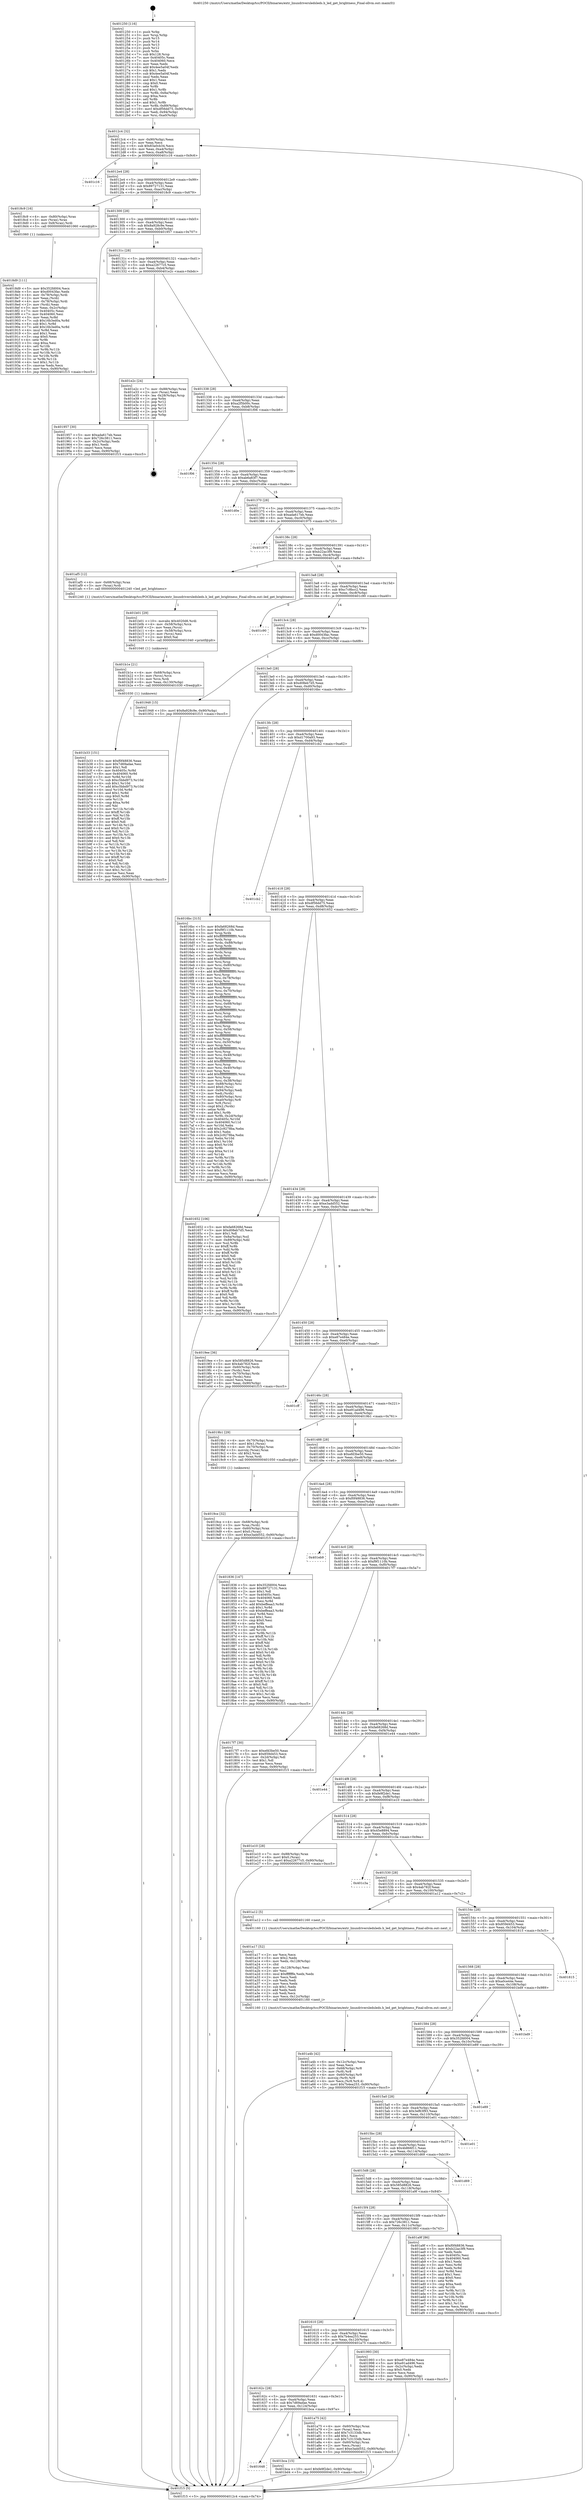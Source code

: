 digraph "0x401250" {
  label = "0x401250 (/mnt/c/Users/mathe/Desktop/tcc/POCII/binaries/extr_linuxdriversledsleds.h_led_get_brightness_Final-ollvm.out::main(0))"
  labelloc = "t"
  node[shape=record]

  Entry [label="",width=0.3,height=0.3,shape=circle,fillcolor=black,style=filled]
  "0x4012c4" [label="{
     0x4012c4 [32]\l
     | [instrs]\l
     &nbsp;&nbsp;0x4012c4 \<+6\>: mov -0x90(%rbp),%eax\l
     &nbsp;&nbsp;0x4012ca \<+2\>: mov %eax,%ecx\l
     &nbsp;&nbsp;0x4012cc \<+6\>: sub $0x83a0cb34,%ecx\l
     &nbsp;&nbsp;0x4012d2 \<+6\>: mov %eax,-0xa4(%rbp)\l
     &nbsp;&nbsp;0x4012d8 \<+6\>: mov %ecx,-0xa8(%rbp)\l
     &nbsp;&nbsp;0x4012de \<+6\>: je 0000000000401c16 \<main+0x9c6\>\l
  }"]
  "0x401c16" [label="{
     0x401c16\l
  }", style=dashed]
  "0x4012e4" [label="{
     0x4012e4 [28]\l
     | [instrs]\l
     &nbsp;&nbsp;0x4012e4 \<+5\>: jmp 00000000004012e9 \<main+0x99\>\l
     &nbsp;&nbsp;0x4012e9 \<+6\>: mov -0xa4(%rbp),%eax\l
     &nbsp;&nbsp;0x4012ef \<+5\>: sub $0x89727131,%eax\l
     &nbsp;&nbsp;0x4012f4 \<+6\>: mov %eax,-0xac(%rbp)\l
     &nbsp;&nbsp;0x4012fa \<+6\>: je 00000000004018c9 \<main+0x679\>\l
  }"]
  Exit [label="",width=0.3,height=0.3,shape=circle,fillcolor=black,style=filled,peripheries=2]
  "0x4018c9" [label="{
     0x4018c9 [16]\l
     | [instrs]\l
     &nbsp;&nbsp;0x4018c9 \<+4\>: mov -0x80(%rbp),%rax\l
     &nbsp;&nbsp;0x4018cd \<+3\>: mov (%rax),%rax\l
     &nbsp;&nbsp;0x4018d0 \<+4\>: mov 0x8(%rax),%rdi\l
     &nbsp;&nbsp;0x4018d4 \<+5\>: call 0000000000401060 \<atoi@plt\>\l
     | [calls]\l
     &nbsp;&nbsp;0x401060 \{1\} (unknown)\l
  }"]
  "0x401300" [label="{
     0x401300 [28]\l
     | [instrs]\l
     &nbsp;&nbsp;0x401300 \<+5\>: jmp 0000000000401305 \<main+0xb5\>\l
     &nbsp;&nbsp;0x401305 \<+6\>: mov -0xa4(%rbp),%eax\l
     &nbsp;&nbsp;0x40130b \<+5\>: sub $0x8a928c9e,%eax\l
     &nbsp;&nbsp;0x401310 \<+6\>: mov %eax,-0xb0(%rbp)\l
     &nbsp;&nbsp;0x401316 \<+6\>: je 0000000000401957 \<main+0x707\>\l
  }"]
  "0x401648" [label="{
     0x401648\l
  }", style=dashed]
  "0x401957" [label="{
     0x401957 [30]\l
     | [instrs]\l
     &nbsp;&nbsp;0x401957 \<+5\>: mov $0xada617eb,%eax\l
     &nbsp;&nbsp;0x40195c \<+5\>: mov $0x726c3811,%ecx\l
     &nbsp;&nbsp;0x401961 \<+3\>: mov -0x2c(%rbp),%edx\l
     &nbsp;&nbsp;0x401964 \<+3\>: cmp $0x1,%edx\l
     &nbsp;&nbsp;0x401967 \<+3\>: cmovl %ecx,%eax\l
     &nbsp;&nbsp;0x40196a \<+6\>: mov %eax,-0x90(%rbp)\l
     &nbsp;&nbsp;0x401970 \<+5\>: jmp 0000000000401f15 \<main+0xcc5\>\l
  }"]
  "0x40131c" [label="{
     0x40131c [28]\l
     | [instrs]\l
     &nbsp;&nbsp;0x40131c \<+5\>: jmp 0000000000401321 \<main+0xd1\>\l
     &nbsp;&nbsp;0x401321 \<+6\>: mov -0xa4(%rbp),%eax\l
     &nbsp;&nbsp;0x401327 \<+5\>: sub $0xa22677c5,%eax\l
     &nbsp;&nbsp;0x40132c \<+6\>: mov %eax,-0xb4(%rbp)\l
     &nbsp;&nbsp;0x401332 \<+6\>: je 0000000000401e2c \<main+0xbdc\>\l
  }"]
  "0x401bca" [label="{
     0x401bca [15]\l
     | [instrs]\l
     &nbsp;&nbsp;0x401bca \<+10\>: movl $0xfe9f2de1,-0x90(%rbp)\l
     &nbsp;&nbsp;0x401bd4 \<+5\>: jmp 0000000000401f15 \<main+0xcc5\>\l
  }"]
  "0x401e2c" [label="{
     0x401e2c [24]\l
     | [instrs]\l
     &nbsp;&nbsp;0x401e2c \<+7\>: mov -0x88(%rbp),%rax\l
     &nbsp;&nbsp;0x401e33 \<+2\>: mov (%rax),%eax\l
     &nbsp;&nbsp;0x401e35 \<+4\>: lea -0x28(%rbp),%rsp\l
     &nbsp;&nbsp;0x401e39 \<+1\>: pop %rbx\l
     &nbsp;&nbsp;0x401e3a \<+2\>: pop %r12\l
     &nbsp;&nbsp;0x401e3c \<+2\>: pop %r13\l
     &nbsp;&nbsp;0x401e3e \<+2\>: pop %r14\l
     &nbsp;&nbsp;0x401e40 \<+2\>: pop %r15\l
     &nbsp;&nbsp;0x401e42 \<+1\>: pop %rbp\l
     &nbsp;&nbsp;0x401e43 \<+1\>: ret\l
  }"]
  "0x401338" [label="{
     0x401338 [28]\l
     | [instrs]\l
     &nbsp;&nbsp;0x401338 \<+5\>: jmp 000000000040133d \<main+0xed\>\l
     &nbsp;&nbsp;0x40133d \<+6\>: mov -0xa4(%rbp),%eax\l
     &nbsp;&nbsp;0x401343 \<+5\>: sub $0xa2f5b00c,%eax\l
     &nbsp;&nbsp;0x401348 \<+6\>: mov %eax,-0xb8(%rbp)\l
     &nbsp;&nbsp;0x40134e \<+6\>: je 0000000000401f06 \<main+0xcb6\>\l
  }"]
  "0x401b33" [label="{
     0x401b33 [151]\l
     | [instrs]\l
     &nbsp;&nbsp;0x401b33 \<+5\>: mov $0xf0f48836,%eax\l
     &nbsp;&nbsp;0x401b38 \<+5\>: mov $0x7d69adae,%esi\l
     &nbsp;&nbsp;0x401b3d \<+2\>: mov $0x1,%dl\l
     &nbsp;&nbsp;0x401b3f \<+8\>: mov 0x40405c,%r8d\l
     &nbsp;&nbsp;0x401b47 \<+8\>: mov 0x404060,%r9d\l
     &nbsp;&nbsp;0x401b4f \<+3\>: mov %r8d,%r10d\l
     &nbsp;&nbsp;0x401b52 \<+7\>: sub $0xc5bbd973,%r10d\l
     &nbsp;&nbsp;0x401b59 \<+4\>: sub $0x1,%r10d\l
     &nbsp;&nbsp;0x401b5d \<+7\>: add $0xc5bbd973,%r10d\l
     &nbsp;&nbsp;0x401b64 \<+4\>: imul %r10d,%r8d\l
     &nbsp;&nbsp;0x401b68 \<+4\>: and $0x1,%r8d\l
     &nbsp;&nbsp;0x401b6c \<+4\>: cmp $0x0,%r8d\l
     &nbsp;&nbsp;0x401b70 \<+4\>: sete %r11b\l
     &nbsp;&nbsp;0x401b74 \<+4\>: cmp $0xa,%r9d\l
     &nbsp;&nbsp;0x401b78 \<+3\>: setl %bl\l
     &nbsp;&nbsp;0x401b7b \<+3\>: mov %r11b,%r14b\l
     &nbsp;&nbsp;0x401b7e \<+4\>: xor $0xff,%r14b\l
     &nbsp;&nbsp;0x401b82 \<+3\>: mov %bl,%r15b\l
     &nbsp;&nbsp;0x401b85 \<+4\>: xor $0xff,%r15b\l
     &nbsp;&nbsp;0x401b89 \<+3\>: xor $0x0,%dl\l
     &nbsp;&nbsp;0x401b8c \<+3\>: mov %r14b,%r12b\l
     &nbsp;&nbsp;0x401b8f \<+4\>: and $0x0,%r12b\l
     &nbsp;&nbsp;0x401b93 \<+3\>: and %dl,%r11b\l
     &nbsp;&nbsp;0x401b96 \<+3\>: mov %r15b,%r13b\l
     &nbsp;&nbsp;0x401b99 \<+4\>: and $0x0,%r13b\l
     &nbsp;&nbsp;0x401b9d \<+2\>: and %dl,%bl\l
     &nbsp;&nbsp;0x401b9f \<+3\>: or %r11b,%r12b\l
     &nbsp;&nbsp;0x401ba2 \<+3\>: or %bl,%r13b\l
     &nbsp;&nbsp;0x401ba5 \<+3\>: xor %r13b,%r12b\l
     &nbsp;&nbsp;0x401ba8 \<+3\>: or %r15b,%r14b\l
     &nbsp;&nbsp;0x401bab \<+4\>: xor $0xff,%r14b\l
     &nbsp;&nbsp;0x401baf \<+3\>: or $0x0,%dl\l
     &nbsp;&nbsp;0x401bb2 \<+3\>: and %dl,%r14b\l
     &nbsp;&nbsp;0x401bb5 \<+3\>: or %r14b,%r12b\l
     &nbsp;&nbsp;0x401bb8 \<+4\>: test $0x1,%r12b\l
     &nbsp;&nbsp;0x401bbc \<+3\>: cmovne %esi,%eax\l
     &nbsp;&nbsp;0x401bbf \<+6\>: mov %eax,-0x90(%rbp)\l
     &nbsp;&nbsp;0x401bc5 \<+5\>: jmp 0000000000401f15 \<main+0xcc5\>\l
  }"]
  "0x401f06" [label="{
     0x401f06\l
  }", style=dashed]
  "0x401354" [label="{
     0x401354 [28]\l
     | [instrs]\l
     &nbsp;&nbsp;0x401354 \<+5\>: jmp 0000000000401359 \<main+0x109\>\l
     &nbsp;&nbsp;0x401359 \<+6\>: mov -0xa4(%rbp),%eax\l
     &nbsp;&nbsp;0x40135f \<+5\>: sub $0xab6a83f7,%eax\l
     &nbsp;&nbsp;0x401364 \<+6\>: mov %eax,-0xbc(%rbp)\l
     &nbsp;&nbsp;0x40136a \<+6\>: je 0000000000401d0e \<main+0xabe\>\l
  }"]
  "0x401b1e" [label="{
     0x401b1e [21]\l
     | [instrs]\l
     &nbsp;&nbsp;0x401b1e \<+4\>: mov -0x68(%rbp),%rcx\l
     &nbsp;&nbsp;0x401b22 \<+3\>: mov (%rcx),%rcx\l
     &nbsp;&nbsp;0x401b25 \<+3\>: mov %rcx,%rdi\l
     &nbsp;&nbsp;0x401b28 \<+6\>: mov %eax,-0x130(%rbp)\l
     &nbsp;&nbsp;0x401b2e \<+5\>: call 0000000000401030 \<free@plt\>\l
     | [calls]\l
     &nbsp;&nbsp;0x401030 \{1\} (unknown)\l
  }"]
  "0x401d0e" [label="{
     0x401d0e\l
  }", style=dashed]
  "0x401370" [label="{
     0x401370 [28]\l
     | [instrs]\l
     &nbsp;&nbsp;0x401370 \<+5\>: jmp 0000000000401375 \<main+0x125\>\l
     &nbsp;&nbsp;0x401375 \<+6\>: mov -0xa4(%rbp),%eax\l
     &nbsp;&nbsp;0x40137b \<+5\>: sub $0xada617eb,%eax\l
     &nbsp;&nbsp;0x401380 \<+6\>: mov %eax,-0xc0(%rbp)\l
     &nbsp;&nbsp;0x401386 \<+6\>: je 0000000000401975 \<main+0x725\>\l
  }"]
  "0x401b01" [label="{
     0x401b01 [29]\l
     | [instrs]\l
     &nbsp;&nbsp;0x401b01 \<+10\>: movabs $0x4020d6,%rdi\l
     &nbsp;&nbsp;0x401b0b \<+4\>: mov -0x58(%rbp),%rcx\l
     &nbsp;&nbsp;0x401b0f \<+2\>: mov %eax,(%rcx)\l
     &nbsp;&nbsp;0x401b11 \<+4\>: mov -0x58(%rbp),%rcx\l
     &nbsp;&nbsp;0x401b15 \<+2\>: mov (%rcx),%esi\l
     &nbsp;&nbsp;0x401b17 \<+2\>: mov $0x0,%al\l
     &nbsp;&nbsp;0x401b19 \<+5\>: call 0000000000401040 \<printf@plt\>\l
     | [calls]\l
     &nbsp;&nbsp;0x401040 \{1\} (unknown)\l
  }"]
  "0x401975" [label="{
     0x401975\l
  }", style=dashed]
  "0x40138c" [label="{
     0x40138c [28]\l
     | [instrs]\l
     &nbsp;&nbsp;0x40138c \<+5\>: jmp 0000000000401391 \<main+0x141\>\l
     &nbsp;&nbsp;0x401391 \<+6\>: mov -0xa4(%rbp),%eax\l
     &nbsp;&nbsp;0x401397 \<+5\>: sub $0xb22ac3f9,%eax\l
     &nbsp;&nbsp;0x40139c \<+6\>: mov %eax,-0xc4(%rbp)\l
     &nbsp;&nbsp;0x4013a2 \<+6\>: je 0000000000401af5 \<main+0x8a5\>\l
  }"]
  "0x40162c" [label="{
     0x40162c [28]\l
     | [instrs]\l
     &nbsp;&nbsp;0x40162c \<+5\>: jmp 0000000000401631 \<main+0x3e1\>\l
     &nbsp;&nbsp;0x401631 \<+6\>: mov -0xa4(%rbp),%eax\l
     &nbsp;&nbsp;0x401637 \<+5\>: sub $0x7d69adae,%eax\l
     &nbsp;&nbsp;0x40163c \<+6\>: mov %eax,-0x124(%rbp)\l
     &nbsp;&nbsp;0x401642 \<+6\>: je 0000000000401bca \<main+0x97a\>\l
  }"]
  "0x401af5" [label="{
     0x401af5 [12]\l
     | [instrs]\l
     &nbsp;&nbsp;0x401af5 \<+4\>: mov -0x68(%rbp),%rax\l
     &nbsp;&nbsp;0x401af9 \<+3\>: mov (%rax),%rdi\l
     &nbsp;&nbsp;0x401afc \<+5\>: call 0000000000401240 \<led_get_brightness\>\l
     | [calls]\l
     &nbsp;&nbsp;0x401240 \{1\} (/mnt/c/Users/mathe/Desktop/tcc/POCII/binaries/extr_linuxdriversledsleds.h_led_get_brightness_Final-ollvm.out::led_get_brightness)\l
  }"]
  "0x4013a8" [label="{
     0x4013a8 [28]\l
     | [instrs]\l
     &nbsp;&nbsp;0x4013a8 \<+5\>: jmp 00000000004013ad \<main+0x15d\>\l
     &nbsp;&nbsp;0x4013ad \<+6\>: mov -0xa4(%rbp),%eax\l
     &nbsp;&nbsp;0x4013b3 \<+5\>: sub $0xc7c8bcc2,%eax\l
     &nbsp;&nbsp;0x4013b8 \<+6\>: mov %eax,-0xc8(%rbp)\l
     &nbsp;&nbsp;0x4013be \<+6\>: je 0000000000401c90 \<main+0xa40\>\l
  }"]
  "0x401a75" [label="{
     0x401a75 [42]\l
     | [instrs]\l
     &nbsp;&nbsp;0x401a75 \<+4\>: mov -0x60(%rbp),%rax\l
     &nbsp;&nbsp;0x401a79 \<+2\>: mov (%rax),%ecx\l
     &nbsp;&nbsp;0x401a7b \<+6\>: add $0x7c3133db,%ecx\l
     &nbsp;&nbsp;0x401a81 \<+3\>: add $0x1,%ecx\l
     &nbsp;&nbsp;0x401a84 \<+6\>: sub $0x7c3133db,%ecx\l
     &nbsp;&nbsp;0x401a8a \<+4\>: mov -0x60(%rbp),%rax\l
     &nbsp;&nbsp;0x401a8e \<+2\>: mov %ecx,(%rax)\l
     &nbsp;&nbsp;0x401a90 \<+10\>: movl $0xe3add552,-0x90(%rbp)\l
     &nbsp;&nbsp;0x401a9a \<+5\>: jmp 0000000000401f15 \<main+0xcc5\>\l
  }"]
  "0x401c90" [label="{
     0x401c90\l
  }", style=dashed]
  "0x4013c4" [label="{
     0x4013c4 [28]\l
     | [instrs]\l
     &nbsp;&nbsp;0x4013c4 \<+5\>: jmp 00000000004013c9 \<main+0x179\>\l
     &nbsp;&nbsp;0x4013c9 \<+6\>: mov -0xa4(%rbp),%eax\l
     &nbsp;&nbsp;0x4013cf \<+5\>: sub $0xd0043fac,%eax\l
     &nbsp;&nbsp;0x4013d4 \<+6\>: mov %eax,-0xcc(%rbp)\l
     &nbsp;&nbsp;0x4013da \<+6\>: je 0000000000401948 \<main+0x6f8\>\l
  }"]
  "0x401a4b" [label="{
     0x401a4b [42]\l
     | [instrs]\l
     &nbsp;&nbsp;0x401a4b \<+6\>: mov -0x12c(%rbp),%ecx\l
     &nbsp;&nbsp;0x401a51 \<+3\>: imul %eax,%ecx\l
     &nbsp;&nbsp;0x401a54 \<+4\>: mov -0x68(%rbp),%r8\l
     &nbsp;&nbsp;0x401a58 \<+3\>: mov (%r8),%r8\l
     &nbsp;&nbsp;0x401a5b \<+4\>: mov -0x60(%rbp),%r9\l
     &nbsp;&nbsp;0x401a5f \<+3\>: movslq (%r9),%r9\l
     &nbsp;&nbsp;0x401a62 \<+4\>: mov %ecx,(%r8,%r9,4)\l
     &nbsp;&nbsp;0x401a66 \<+10\>: movl $0x7b4ea253,-0x90(%rbp)\l
     &nbsp;&nbsp;0x401a70 \<+5\>: jmp 0000000000401f15 \<main+0xcc5\>\l
  }"]
  "0x401948" [label="{
     0x401948 [15]\l
     | [instrs]\l
     &nbsp;&nbsp;0x401948 \<+10\>: movl $0x8a928c9e,-0x90(%rbp)\l
     &nbsp;&nbsp;0x401952 \<+5\>: jmp 0000000000401f15 \<main+0xcc5\>\l
  }"]
  "0x4013e0" [label="{
     0x4013e0 [28]\l
     | [instrs]\l
     &nbsp;&nbsp;0x4013e0 \<+5\>: jmp 00000000004013e5 \<main+0x195\>\l
     &nbsp;&nbsp;0x4013e5 \<+6\>: mov -0xa4(%rbp),%eax\l
     &nbsp;&nbsp;0x4013eb \<+5\>: sub $0xd08eb7d5,%eax\l
     &nbsp;&nbsp;0x4013f0 \<+6\>: mov %eax,-0xd0(%rbp)\l
     &nbsp;&nbsp;0x4013f6 \<+6\>: je 00000000004016bc \<main+0x46c\>\l
  }"]
  "0x401a17" [label="{
     0x401a17 [52]\l
     | [instrs]\l
     &nbsp;&nbsp;0x401a17 \<+2\>: xor %ecx,%ecx\l
     &nbsp;&nbsp;0x401a19 \<+5\>: mov $0x2,%edx\l
     &nbsp;&nbsp;0x401a1e \<+6\>: mov %edx,-0x128(%rbp)\l
     &nbsp;&nbsp;0x401a24 \<+1\>: cltd\l
     &nbsp;&nbsp;0x401a25 \<+6\>: mov -0x128(%rbp),%esi\l
     &nbsp;&nbsp;0x401a2b \<+2\>: idiv %esi\l
     &nbsp;&nbsp;0x401a2d \<+6\>: imul $0xfffffffe,%edx,%edx\l
     &nbsp;&nbsp;0x401a33 \<+2\>: mov %ecx,%edi\l
     &nbsp;&nbsp;0x401a35 \<+2\>: sub %edx,%edi\l
     &nbsp;&nbsp;0x401a37 \<+2\>: mov %ecx,%edx\l
     &nbsp;&nbsp;0x401a39 \<+3\>: sub $0x1,%edx\l
     &nbsp;&nbsp;0x401a3c \<+2\>: add %edx,%edi\l
     &nbsp;&nbsp;0x401a3e \<+2\>: sub %edi,%ecx\l
     &nbsp;&nbsp;0x401a40 \<+6\>: mov %ecx,-0x12c(%rbp)\l
     &nbsp;&nbsp;0x401a46 \<+5\>: call 0000000000401160 \<next_i\>\l
     | [calls]\l
     &nbsp;&nbsp;0x401160 \{1\} (/mnt/c/Users/mathe/Desktop/tcc/POCII/binaries/extr_linuxdriversledsleds.h_led_get_brightness_Final-ollvm.out::next_i)\l
  }"]
  "0x4016bc" [label="{
     0x4016bc [315]\l
     | [instrs]\l
     &nbsp;&nbsp;0x4016bc \<+5\>: mov $0xfa68268d,%eax\l
     &nbsp;&nbsp;0x4016c1 \<+5\>: mov $0xf9f1110b,%ecx\l
     &nbsp;&nbsp;0x4016c6 \<+3\>: mov %rsp,%rdx\l
     &nbsp;&nbsp;0x4016c9 \<+4\>: add $0xfffffffffffffff0,%rdx\l
     &nbsp;&nbsp;0x4016cd \<+3\>: mov %rdx,%rsp\l
     &nbsp;&nbsp;0x4016d0 \<+7\>: mov %rdx,-0x88(%rbp)\l
     &nbsp;&nbsp;0x4016d7 \<+3\>: mov %rsp,%rdx\l
     &nbsp;&nbsp;0x4016da \<+4\>: add $0xfffffffffffffff0,%rdx\l
     &nbsp;&nbsp;0x4016de \<+3\>: mov %rdx,%rsp\l
     &nbsp;&nbsp;0x4016e1 \<+3\>: mov %rsp,%rsi\l
     &nbsp;&nbsp;0x4016e4 \<+4\>: add $0xfffffffffffffff0,%rsi\l
     &nbsp;&nbsp;0x4016e8 \<+3\>: mov %rsi,%rsp\l
     &nbsp;&nbsp;0x4016eb \<+4\>: mov %rsi,-0x80(%rbp)\l
     &nbsp;&nbsp;0x4016ef \<+3\>: mov %rsp,%rsi\l
     &nbsp;&nbsp;0x4016f2 \<+4\>: add $0xfffffffffffffff0,%rsi\l
     &nbsp;&nbsp;0x4016f6 \<+3\>: mov %rsi,%rsp\l
     &nbsp;&nbsp;0x4016f9 \<+4\>: mov %rsi,-0x78(%rbp)\l
     &nbsp;&nbsp;0x4016fd \<+3\>: mov %rsp,%rsi\l
     &nbsp;&nbsp;0x401700 \<+4\>: add $0xfffffffffffffff0,%rsi\l
     &nbsp;&nbsp;0x401704 \<+3\>: mov %rsi,%rsp\l
     &nbsp;&nbsp;0x401707 \<+4\>: mov %rsi,-0x70(%rbp)\l
     &nbsp;&nbsp;0x40170b \<+3\>: mov %rsp,%rsi\l
     &nbsp;&nbsp;0x40170e \<+4\>: add $0xfffffffffffffff0,%rsi\l
     &nbsp;&nbsp;0x401712 \<+3\>: mov %rsi,%rsp\l
     &nbsp;&nbsp;0x401715 \<+4\>: mov %rsi,-0x68(%rbp)\l
     &nbsp;&nbsp;0x401719 \<+3\>: mov %rsp,%rsi\l
     &nbsp;&nbsp;0x40171c \<+4\>: add $0xfffffffffffffff0,%rsi\l
     &nbsp;&nbsp;0x401720 \<+3\>: mov %rsi,%rsp\l
     &nbsp;&nbsp;0x401723 \<+4\>: mov %rsi,-0x60(%rbp)\l
     &nbsp;&nbsp;0x401727 \<+3\>: mov %rsp,%rsi\l
     &nbsp;&nbsp;0x40172a \<+4\>: add $0xfffffffffffffff0,%rsi\l
     &nbsp;&nbsp;0x40172e \<+3\>: mov %rsi,%rsp\l
     &nbsp;&nbsp;0x401731 \<+4\>: mov %rsi,-0x58(%rbp)\l
     &nbsp;&nbsp;0x401735 \<+3\>: mov %rsp,%rsi\l
     &nbsp;&nbsp;0x401738 \<+4\>: add $0xfffffffffffffff0,%rsi\l
     &nbsp;&nbsp;0x40173c \<+3\>: mov %rsi,%rsp\l
     &nbsp;&nbsp;0x40173f \<+4\>: mov %rsi,-0x50(%rbp)\l
     &nbsp;&nbsp;0x401743 \<+3\>: mov %rsp,%rsi\l
     &nbsp;&nbsp;0x401746 \<+4\>: add $0xfffffffffffffff0,%rsi\l
     &nbsp;&nbsp;0x40174a \<+3\>: mov %rsi,%rsp\l
     &nbsp;&nbsp;0x40174d \<+4\>: mov %rsi,-0x48(%rbp)\l
     &nbsp;&nbsp;0x401751 \<+3\>: mov %rsp,%rsi\l
     &nbsp;&nbsp;0x401754 \<+4\>: add $0xfffffffffffffff0,%rsi\l
     &nbsp;&nbsp;0x401758 \<+3\>: mov %rsi,%rsp\l
     &nbsp;&nbsp;0x40175b \<+4\>: mov %rsi,-0x40(%rbp)\l
     &nbsp;&nbsp;0x40175f \<+3\>: mov %rsp,%rsi\l
     &nbsp;&nbsp;0x401762 \<+4\>: add $0xfffffffffffffff0,%rsi\l
     &nbsp;&nbsp;0x401766 \<+3\>: mov %rsi,%rsp\l
     &nbsp;&nbsp;0x401769 \<+4\>: mov %rsi,-0x38(%rbp)\l
     &nbsp;&nbsp;0x40176d \<+7\>: mov -0x88(%rbp),%rsi\l
     &nbsp;&nbsp;0x401774 \<+6\>: movl $0x0,(%rsi)\l
     &nbsp;&nbsp;0x40177a \<+6\>: mov -0x94(%rbp),%edi\l
     &nbsp;&nbsp;0x401780 \<+2\>: mov %edi,(%rdx)\l
     &nbsp;&nbsp;0x401782 \<+4\>: mov -0x80(%rbp),%rsi\l
     &nbsp;&nbsp;0x401786 \<+7\>: mov -0xa0(%rbp),%r8\l
     &nbsp;&nbsp;0x40178d \<+3\>: mov %r8,(%rsi)\l
     &nbsp;&nbsp;0x401790 \<+3\>: cmpl $0x2,(%rdx)\l
     &nbsp;&nbsp;0x401793 \<+4\>: setne %r9b\l
     &nbsp;&nbsp;0x401797 \<+4\>: and $0x1,%r9b\l
     &nbsp;&nbsp;0x40179b \<+4\>: mov %r9b,-0x2d(%rbp)\l
     &nbsp;&nbsp;0x40179f \<+8\>: mov 0x40405c,%r10d\l
     &nbsp;&nbsp;0x4017a7 \<+8\>: mov 0x404060,%r11d\l
     &nbsp;&nbsp;0x4017af \<+3\>: mov %r10d,%ebx\l
     &nbsp;&nbsp;0x4017b2 \<+6\>: add $0x2c9278ba,%ebx\l
     &nbsp;&nbsp;0x4017b8 \<+3\>: sub $0x1,%ebx\l
     &nbsp;&nbsp;0x4017bb \<+6\>: sub $0x2c9278ba,%ebx\l
     &nbsp;&nbsp;0x4017c1 \<+4\>: imul %ebx,%r10d\l
     &nbsp;&nbsp;0x4017c5 \<+4\>: and $0x1,%r10d\l
     &nbsp;&nbsp;0x4017c9 \<+4\>: cmp $0x0,%r10d\l
     &nbsp;&nbsp;0x4017cd \<+4\>: sete %r9b\l
     &nbsp;&nbsp;0x4017d1 \<+4\>: cmp $0xa,%r11d\l
     &nbsp;&nbsp;0x4017d5 \<+4\>: setl %r14b\l
     &nbsp;&nbsp;0x4017d9 \<+3\>: mov %r9b,%r15b\l
     &nbsp;&nbsp;0x4017dc \<+3\>: and %r14b,%r15b\l
     &nbsp;&nbsp;0x4017df \<+3\>: xor %r14b,%r9b\l
     &nbsp;&nbsp;0x4017e2 \<+3\>: or %r9b,%r15b\l
     &nbsp;&nbsp;0x4017e5 \<+4\>: test $0x1,%r15b\l
     &nbsp;&nbsp;0x4017e9 \<+3\>: cmovne %ecx,%eax\l
     &nbsp;&nbsp;0x4017ec \<+6\>: mov %eax,-0x90(%rbp)\l
     &nbsp;&nbsp;0x4017f2 \<+5\>: jmp 0000000000401f15 \<main+0xcc5\>\l
  }"]
  "0x4013fc" [label="{
     0x4013fc [28]\l
     | [instrs]\l
     &nbsp;&nbsp;0x4013fc \<+5\>: jmp 0000000000401401 \<main+0x1b1\>\l
     &nbsp;&nbsp;0x401401 \<+6\>: mov -0xa4(%rbp),%eax\l
     &nbsp;&nbsp;0x401407 \<+5\>: sub $0xd1700a93,%eax\l
     &nbsp;&nbsp;0x40140c \<+6\>: mov %eax,-0xd4(%rbp)\l
     &nbsp;&nbsp;0x401412 \<+6\>: je 0000000000401cb2 \<main+0xa62\>\l
  }"]
  "0x4019ce" [label="{
     0x4019ce [32]\l
     | [instrs]\l
     &nbsp;&nbsp;0x4019ce \<+4\>: mov -0x68(%rbp),%rdi\l
     &nbsp;&nbsp;0x4019d2 \<+3\>: mov %rax,(%rdi)\l
     &nbsp;&nbsp;0x4019d5 \<+4\>: mov -0x60(%rbp),%rax\l
     &nbsp;&nbsp;0x4019d9 \<+6\>: movl $0x0,(%rax)\l
     &nbsp;&nbsp;0x4019df \<+10\>: movl $0xe3add552,-0x90(%rbp)\l
     &nbsp;&nbsp;0x4019e9 \<+5\>: jmp 0000000000401f15 \<main+0xcc5\>\l
  }"]
  "0x401cb2" [label="{
     0x401cb2\l
  }", style=dashed]
  "0x401418" [label="{
     0x401418 [28]\l
     | [instrs]\l
     &nbsp;&nbsp;0x401418 \<+5\>: jmp 000000000040141d \<main+0x1cd\>\l
     &nbsp;&nbsp;0x40141d \<+6\>: mov -0xa4(%rbp),%eax\l
     &nbsp;&nbsp;0x401423 \<+5\>: sub $0xdf56dd75,%eax\l
     &nbsp;&nbsp;0x401428 \<+6\>: mov %eax,-0xd8(%rbp)\l
     &nbsp;&nbsp;0x40142e \<+6\>: je 0000000000401652 \<main+0x402\>\l
  }"]
  "0x401610" [label="{
     0x401610 [28]\l
     | [instrs]\l
     &nbsp;&nbsp;0x401610 \<+5\>: jmp 0000000000401615 \<main+0x3c5\>\l
     &nbsp;&nbsp;0x401615 \<+6\>: mov -0xa4(%rbp),%eax\l
     &nbsp;&nbsp;0x40161b \<+5\>: sub $0x7b4ea253,%eax\l
     &nbsp;&nbsp;0x401620 \<+6\>: mov %eax,-0x120(%rbp)\l
     &nbsp;&nbsp;0x401626 \<+6\>: je 0000000000401a75 \<main+0x825\>\l
  }"]
  "0x401652" [label="{
     0x401652 [106]\l
     | [instrs]\l
     &nbsp;&nbsp;0x401652 \<+5\>: mov $0xfa68268d,%eax\l
     &nbsp;&nbsp;0x401657 \<+5\>: mov $0xd08eb7d5,%ecx\l
     &nbsp;&nbsp;0x40165c \<+2\>: mov $0x1,%dl\l
     &nbsp;&nbsp;0x40165e \<+7\>: mov -0x8a(%rbp),%sil\l
     &nbsp;&nbsp;0x401665 \<+7\>: mov -0x89(%rbp),%dil\l
     &nbsp;&nbsp;0x40166c \<+3\>: mov %sil,%r8b\l
     &nbsp;&nbsp;0x40166f \<+4\>: xor $0xff,%r8b\l
     &nbsp;&nbsp;0x401673 \<+3\>: mov %dil,%r9b\l
     &nbsp;&nbsp;0x401676 \<+4\>: xor $0xff,%r9b\l
     &nbsp;&nbsp;0x40167a \<+3\>: xor $0x0,%dl\l
     &nbsp;&nbsp;0x40167d \<+3\>: mov %r8b,%r10b\l
     &nbsp;&nbsp;0x401680 \<+4\>: and $0x0,%r10b\l
     &nbsp;&nbsp;0x401684 \<+3\>: and %dl,%sil\l
     &nbsp;&nbsp;0x401687 \<+3\>: mov %r9b,%r11b\l
     &nbsp;&nbsp;0x40168a \<+4\>: and $0x0,%r11b\l
     &nbsp;&nbsp;0x40168e \<+3\>: and %dl,%dil\l
     &nbsp;&nbsp;0x401691 \<+3\>: or %sil,%r10b\l
     &nbsp;&nbsp;0x401694 \<+3\>: or %dil,%r11b\l
     &nbsp;&nbsp;0x401697 \<+3\>: xor %r11b,%r10b\l
     &nbsp;&nbsp;0x40169a \<+3\>: or %r9b,%r8b\l
     &nbsp;&nbsp;0x40169d \<+4\>: xor $0xff,%r8b\l
     &nbsp;&nbsp;0x4016a1 \<+3\>: or $0x0,%dl\l
     &nbsp;&nbsp;0x4016a4 \<+3\>: and %dl,%r8b\l
     &nbsp;&nbsp;0x4016a7 \<+3\>: or %r8b,%r10b\l
     &nbsp;&nbsp;0x4016aa \<+4\>: test $0x1,%r10b\l
     &nbsp;&nbsp;0x4016ae \<+3\>: cmovne %ecx,%eax\l
     &nbsp;&nbsp;0x4016b1 \<+6\>: mov %eax,-0x90(%rbp)\l
     &nbsp;&nbsp;0x4016b7 \<+5\>: jmp 0000000000401f15 \<main+0xcc5\>\l
  }"]
  "0x401434" [label="{
     0x401434 [28]\l
     | [instrs]\l
     &nbsp;&nbsp;0x401434 \<+5\>: jmp 0000000000401439 \<main+0x1e9\>\l
     &nbsp;&nbsp;0x401439 \<+6\>: mov -0xa4(%rbp),%eax\l
     &nbsp;&nbsp;0x40143f \<+5\>: sub $0xe3add552,%eax\l
     &nbsp;&nbsp;0x401444 \<+6\>: mov %eax,-0xdc(%rbp)\l
     &nbsp;&nbsp;0x40144a \<+6\>: je 00000000004019ee \<main+0x79e\>\l
  }"]
  "0x401f15" [label="{
     0x401f15 [5]\l
     | [instrs]\l
     &nbsp;&nbsp;0x401f15 \<+5\>: jmp 00000000004012c4 \<main+0x74\>\l
  }"]
  "0x401250" [label="{
     0x401250 [116]\l
     | [instrs]\l
     &nbsp;&nbsp;0x401250 \<+1\>: push %rbp\l
     &nbsp;&nbsp;0x401251 \<+3\>: mov %rsp,%rbp\l
     &nbsp;&nbsp;0x401254 \<+2\>: push %r15\l
     &nbsp;&nbsp;0x401256 \<+2\>: push %r14\l
     &nbsp;&nbsp;0x401258 \<+2\>: push %r13\l
     &nbsp;&nbsp;0x40125a \<+2\>: push %r12\l
     &nbsp;&nbsp;0x40125c \<+1\>: push %rbx\l
     &nbsp;&nbsp;0x40125d \<+7\>: sub $0x128,%rsp\l
     &nbsp;&nbsp;0x401264 \<+7\>: mov 0x40405c,%eax\l
     &nbsp;&nbsp;0x40126b \<+7\>: mov 0x404060,%ecx\l
     &nbsp;&nbsp;0x401272 \<+2\>: mov %eax,%edx\l
     &nbsp;&nbsp;0x401274 \<+6\>: add $0x4ee5a04f,%edx\l
     &nbsp;&nbsp;0x40127a \<+3\>: sub $0x1,%edx\l
     &nbsp;&nbsp;0x40127d \<+6\>: sub $0x4ee5a04f,%edx\l
     &nbsp;&nbsp;0x401283 \<+3\>: imul %edx,%eax\l
     &nbsp;&nbsp;0x401286 \<+3\>: and $0x1,%eax\l
     &nbsp;&nbsp;0x401289 \<+3\>: cmp $0x0,%eax\l
     &nbsp;&nbsp;0x40128c \<+4\>: sete %r8b\l
     &nbsp;&nbsp;0x401290 \<+4\>: and $0x1,%r8b\l
     &nbsp;&nbsp;0x401294 \<+7\>: mov %r8b,-0x8a(%rbp)\l
     &nbsp;&nbsp;0x40129b \<+3\>: cmp $0xa,%ecx\l
     &nbsp;&nbsp;0x40129e \<+4\>: setl %r8b\l
     &nbsp;&nbsp;0x4012a2 \<+4\>: and $0x1,%r8b\l
     &nbsp;&nbsp;0x4012a6 \<+7\>: mov %r8b,-0x89(%rbp)\l
     &nbsp;&nbsp;0x4012ad \<+10\>: movl $0xdf56dd75,-0x90(%rbp)\l
     &nbsp;&nbsp;0x4012b7 \<+6\>: mov %edi,-0x94(%rbp)\l
     &nbsp;&nbsp;0x4012bd \<+7\>: mov %rsi,-0xa0(%rbp)\l
  }"]
  "0x401993" [label="{
     0x401993 [30]\l
     | [instrs]\l
     &nbsp;&nbsp;0x401993 \<+5\>: mov $0xe87e484e,%eax\l
     &nbsp;&nbsp;0x401998 \<+5\>: mov $0xe91ad496,%ecx\l
     &nbsp;&nbsp;0x40199d \<+3\>: mov -0x2c(%rbp),%edx\l
     &nbsp;&nbsp;0x4019a0 \<+3\>: cmp $0x0,%edx\l
     &nbsp;&nbsp;0x4019a3 \<+3\>: cmove %ecx,%eax\l
     &nbsp;&nbsp;0x4019a6 \<+6\>: mov %eax,-0x90(%rbp)\l
     &nbsp;&nbsp;0x4019ac \<+5\>: jmp 0000000000401f15 \<main+0xcc5\>\l
  }"]
  "0x4015f4" [label="{
     0x4015f4 [28]\l
     | [instrs]\l
     &nbsp;&nbsp;0x4015f4 \<+5\>: jmp 00000000004015f9 \<main+0x3a9\>\l
     &nbsp;&nbsp;0x4015f9 \<+6\>: mov -0xa4(%rbp),%eax\l
     &nbsp;&nbsp;0x4015ff \<+5\>: sub $0x726c3811,%eax\l
     &nbsp;&nbsp;0x401604 \<+6\>: mov %eax,-0x11c(%rbp)\l
     &nbsp;&nbsp;0x40160a \<+6\>: je 0000000000401993 \<main+0x743\>\l
  }"]
  "0x4019ee" [label="{
     0x4019ee [36]\l
     | [instrs]\l
     &nbsp;&nbsp;0x4019ee \<+5\>: mov $0x585d8826,%eax\l
     &nbsp;&nbsp;0x4019f3 \<+5\>: mov $0x4ab782f,%ecx\l
     &nbsp;&nbsp;0x4019f8 \<+4\>: mov -0x60(%rbp),%rdx\l
     &nbsp;&nbsp;0x4019fc \<+2\>: mov (%rdx),%esi\l
     &nbsp;&nbsp;0x4019fe \<+4\>: mov -0x70(%rbp),%rdx\l
     &nbsp;&nbsp;0x401a02 \<+2\>: cmp (%rdx),%esi\l
     &nbsp;&nbsp;0x401a04 \<+3\>: cmovl %ecx,%eax\l
     &nbsp;&nbsp;0x401a07 \<+6\>: mov %eax,-0x90(%rbp)\l
     &nbsp;&nbsp;0x401a0d \<+5\>: jmp 0000000000401f15 \<main+0xcc5\>\l
  }"]
  "0x401450" [label="{
     0x401450 [28]\l
     | [instrs]\l
     &nbsp;&nbsp;0x401450 \<+5\>: jmp 0000000000401455 \<main+0x205\>\l
     &nbsp;&nbsp;0x401455 \<+6\>: mov -0xa4(%rbp),%eax\l
     &nbsp;&nbsp;0x40145b \<+5\>: sub $0xe87e484e,%eax\l
     &nbsp;&nbsp;0x401460 \<+6\>: mov %eax,-0xe0(%rbp)\l
     &nbsp;&nbsp;0x401466 \<+6\>: je 0000000000401cff \<main+0xaaf\>\l
  }"]
  "0x401a9f" [label="{
     0x401a9f [86]\l
     | [instrs]\l
     &nbsp;&nbsp;0x401a9f \<+5\>: mov $0xf0f48836,%eax\l
     &nbsp;&nbsp;0x401aa4 \<+5\>: mov $0xb22ac3f9,%ecx\l
     &nbsp;&nbsp;0x401aa9 \<+2\>: xor %edx,%edx\l
     &nbsp;&nbsp;0x401aab \<+7\>: mov 0x40405c,%esi\l
     &nbsp;&nbsp;0x401ab2 \<+7\>: mov 0x404060,%edi\l
     &nbsp;&nbsp;0x401ab9 \<+3\>: sub $0x1,%edx\l
     &nbsp;&nbsp;0x401abc \<+3\>: mov %esi,%r8d\l
     &nbsp;&nbsp;0x401abf \<+3\>: add %edx,%r8d\l
     &nbsp;&nbsp;0x401ac2 \<+4\>: imul %r8d,%esi\l
     &nbsp;&nbsp;0x401ac6 \<+3\>: and $0x1,%esi\l
     &nbsp;&nbsp;0x401ac9 \<+3\>: cmp $0x0,%esi\l
     &nbsp;&nbsp;0x401acc \<+4\>: sete %r9b\l
     &nbsp;&nbsp;0x401ad0 \<+3\>: cmp $0xa,%edi\l
     &nbsp;&nbsp;0x401ad3 \<+4\>: setl %r10b\l
     &nbsp;&nbsp;0x401ad7 \<+3\>: mov %r9b,%r11b\l
     &nbsp;&nbsp;0x401ada \<+3\>: and %r10b,%r11b\l
     &nbsp;&nbsp;0x401add \<+3\>: xor %r10b,%r9b\l
     &nbsp;&nbsp;0x401ae0 \<+3\>: or %r9b,%r11b\l
     &nbsp;&nbsp;0x401ae3 \<+4\>: test $0x1,%r11b\l
     &nbsp;&nbsp;0x401ae7 \<+3\>: cmovne %ecx,%eax\l
     &nbsp;&nbsp;0x401aea \<+6\>: mov %eax,-0x90(%rbp)\l
     &nbsp;&nbsp;0x401af0 \<+5\>: jmp 0000000000401f15 \<main+0xcc5\>\l
  }"]
  "0x401cff" [label="{
     0x401cff\l
  }", style=dashed]
  "0x40146c" [label="{
     0x40146c [28]\l
     | [instrs]\l
     &nbsp;&nbsp;0x40146c \<+5\>: jmp 0000000000401471 \<main+0x221\>\l
     &nbsp;&nbsp;0x401471 \<+6\>: mov -0xa4(%rbp),%eax\l
     &nbsp;&nbsp;0x401477 \<+5\>: sub $0xe91ad496,%eax\l
     &nbsp;&nbsp;0x40147c \<+6\>: mov %eax,-0xe4(%rbp)\l
     &nbsp;&nbsp;0x401482 \<+6\>: je 00000000004019b1 \<main+0x761\>\l
  }"]
  "0x4015d8" [label="{
     0x4015d8 [28]\l
     | [instrs]\l
     &nbsp;&nbsp;0x4015d8 \<+5\>: jmp 00000000004015dd \<main+0x38d\>\l
     &nbsp;&nbsp;0x4015dd \<+6\>: mov -0xa4(%rbp),%eax\l
     &nbsp;&nbsp;0x4015e3 \<+5\>: sub $0x585d8826,%eax\l
     &nbsp;&nbsp;0x4015e8 \<+6\>: mov %eax,-0x118(%rbp)\l
     &nbsp;&nbsp;0x4015ee \<+6\>: je 0000000000401a9f \<main+0x84f\>\l
  }"]
  "0x4019b1" [label="{
     0x4019b1 [29]\l
     | [instrs]\l
     &nbsp;&nbsp;0x4019b1 \<+4\>: mov -0x70(%rbp),%rax\l
     &nbsp;&nbsp;0x4019b5 \<+6\>: movl $0x1,(%rax)\l
     &nbsp;&nbsp;0x4019bb \<+4\>: mov -0x70(%rbp),%rax\l
     &nbsp;&nbsp;0x4019bf \<+3\>: movslq (%rax),%rax\l
     &nbsp;&nbsp;0x4019c2 \<+4\>: shl $0x2,%rax\l
     &nbsp;&nbsp;0x4019c6 \<+3\>: mov %rax,%rdi\l
     &nbsp;&nbsp;0x4019c9 \<+5\>: call 0000000000401050 \<malloc@plt\>\l
     | [calls]\l
     &nbsp;&nbsp;0x401050 \{1\} (unknown)\l
  }"]
  "0x401488" [label="{
     0x401488 [28]\l
     | [instrs]\l
     &nbsp;&nbsp;0x401488 \<+5\>: jmp 000000000040148d \<main+0x23d\>\l
     &nbsp;&nbsp;0x40148d \<+6\>: mov -0xa4(%rbp),%eax\l
     &nbsp;&nbsp;0x401493 \<+5\>: sub $0xefd3be50,%eax\l
     &nbsp;&nbsp;0x401498 \<+6\>: mov %eax,-0xe8(%rbp)\l
     &nbsp;&nbsp;0x40149e \<+6\>: je 0000000000401836 \<main+0x5e6\>\l
  }"]
  "0x401d69" [label="{
     0x401d69\l
  }", style=dashed]
  "0x401836" [label="{
     0x401836 [147]\l
     | [instrs]\l
     &nbsp;&nbsp;0x401836 \<+5\>: mov $0x352fd004,%eax\l
     &nbsp;&nbsp;0x40183b \<+5\>: mov $0x89727131,%ecx\l
     &nbsp;&nbsp;0x401840 \<+2\>: mov $0x1,%dl\l
     &nbsp;&nbsp;0x401842 \<+7\>: mov 0x40405c,%esi\l
     &nbsp;&nbsp;0x401849 \<+7\>: mov 0x404060,%edi\l
     &nbsp;&nbsp;0x401850 \<+3\>: mov %esi,%r8d\l
     &nbsp;&nbsp;0x401853 \<+7\>: add $0xbeffeaa3,%r8d\l
     &nbsp;&nbsp;0x40185a \<+4\>: sub $0x1,%r8d\l
     &nbsp;&nbsp;0x40185e \<+7\>: sub $0xbeffeaa3,%r8d\l
     &nbsp;&nbsp;0x401865 \<+4\>: imul %r8d,%esi\l
     &nbsp;&nbsp;0x401869 \<+3\>: and $0x1,%esi\l
     &nbsp;&nbsp;0x40186c \<+3\>: cmp $0x0,%esi\l
     &nbsp;&nbsp;0x40186f \<+4\>: sete %r9b\l
     &nbsp;&nbsp;0x401873 \<+3\>: cmp $0xa,%edi\l
     &nbsp;&nbsp;0x401876 \<+4\>: setl %r10b\l
     &nbsp;&nbsp;0x40187a \<+3\>: mov %r9b,%r11b\l
     &nbsp;&nbsp;0x40187d \<+4\>: xor $0xff,%r11b\l
     &nbsp;&nbsp;0x401881 \<+3\>: mov %r10b,%bl\l
     &nbsp;&nbsp;0x401884 \<+3\>: xor $0xff,%bl\l
     &nbsp;&nbsp;0x401887 \<+3\>: xor $0x0,%dl\l
     &nbsp;&nbsp;0x40188a \<+3\>: mov %r11b,%r14b\l
     &nbsp;&nbsp;0x40188d \<+4\>: and $0x0,%r14b\l
     &nbsp;&nbsp;0x401891 \<+3\>: and %dl,%r9b\l
     &nbsp;&nbsp;0x401894 \<+3\>: mov %bl,%r15b\l
     &nbsp;&nbsp;0x401897 \<+4\>: and $0x0,%r15b\l
     &nbsp;&nbsp;0x40189b \<+3\>: and %dl,%r10b\l
     &nbsp;&nbsp;0x40189e \<+3\>: or %r9b,%r14b\l
     &nbsp;&nbsp;0x4018a1 \<+3\>: or %r10b,%r15b\l
     &nbsp;&nbsp;0x4018a4 \<+3\>: xor %r15b,%r14b\l
     &nbsp;&nbsp;0x4018a7 \<+3\>: or %bl,%r11b\l
     &nbsp;&nbsp;0x4018aa \<+4\>: xor $0xff,%r11b\l
     &nbsp;&nbsp;0x4018ae \<+3\>: or $0x0,%dl\l
     &nbsp;&nbsp;0x4018b1 \<+3\>: and %dl,%r11b\l
     &nbsp;&nbsp;0x4018b4 \<+3\>: or %r11b,%r14b\l
     &nbsp;&nbsp;0x4018b7 \<+4\>: test $0x1,%r14b\l
     &nbsp;&nbsp;0x4018bb \<+3\>: cmovne %ecx,%eax\l
     &nbsp;&nbsp;0x4018be \<+6\>: mov %eax,-0x90(%rbp)\l
     &nbsp;&nbsp;0x4018c4 \<+5\>: jmp 0000000000401f15 \<main+0xcc5\>\l
  }"]
  "0x4014a4" [label="{
     0x4014a4 [28]\l
     | [instrs]\l
     &nbsp;&nbsp;0x4014a4 \<+5\>: jmp 00000000004014a9 \<main+0x259\>\l
     &nbsp;&nbsp;0x4014a9 \<+6\>: mov -0xa4(%rbp),%eax\l
     &nbsp;&nbsp;0x4014af \<+5\>: sub $0xf0f48836,%eax\l
     &nbsp;&nbsp;0x4014b4 \<+6\>: mov %eax,-0xec(%rbp)\l
     &nbsp;&nbsp;0x4014ba \<+6\>: je 0000000000401eb9 \<main+0xc69\>\l
  }"]
  "0x4015bc" [label="{
     0x4015bc [28]\l
     | [instrs]\l
     &nbsp;&nbsp;0x4015bc \<+5\>: jmp 00000000004015c1 \<main+0x371\>\l
     &nbsp;&nbsp;0x4015c1 \<+6\>: mov -0xa4(%rbp),%eax\l
     &nbsp;&nbsp;0x4015c7 \<+5\>: sub $0x4b866f11,%eax\l
     &nbsp;&nbsp;0x4015cc \<+6\>: mov %eax,-0x114(%rbp)\l
     &nbsp;&nbsp;0x4015d2 \<+6\>: je 0000000000401d69 \<main+0xb19\>\l
  }"]
  "0x401eb9" [label="{
     0x401eb9\l
  }", style=dashed]
  "0x4014c0" [label="{
     0x4014c0 [28]\l
     | [instrs]\l
     &nbsp;&nbsp;0x4014c0 \<+5\>: jmp 00000000004014c5 \<main+0x275\>\l
     &nbsp;&nbsp;0x4014c5 \<+6\>: mov -0xa4(%rbp),%eax\l
     &nbsp;&nbsp;0x4014cb \<+5\>: sub $0xf9f1110b,%eax\l
     &nbsp;&nbsp;0x4014d0 \<+6\>: mov %eax,-0xf0(%rbp)\l
     &nbsp;&nbsp;0x4014d6 \<+6\>: je 00000000004017f7 \<main+0x5a7\>\l
  }"]
  "0x401e01" [label="{
     0x401e01\l
  }", style=dashed]
  "0x4017f7" [label="{
     0x4017f7 [30]\l
     | [instrs]\l
     &nbsp;&nbsp;0x4017f7 \<+5\>: mov $0xefd3be50,%eax\l
     &nbsp;&nbsp;0x4017fc \<+5\>: mov $0x859d453,%ecx\l
     &nbsp;&nbsp;0x401801 \<+3\>: mov -0x2d(%rbp),%dl\l
     &nbsp;&nbsp;0x401804 \<+3\>: test $0x1,%dl\l
     &nbsp;&nbsp;0x401807 \<+3\>: cmovne %ecx,%eax\l
     &nbsp;&nbsp;0x40180a \<+6\>: mov %eax,-0x90(%rbp)\l
     &nbsp;&nbsp;0x401810 \<+5\>: jmp 0000000000401f15 \<main+0xcc5\>\l
  }"]
  "0x4014dc" [label="{
     0x4014dc [28]\l
     | [instrs]\l
     &nbsp;&nbsp;0x4014dc \<+5\>: jmp 00000000004014e1 \<main+0x291\>\l
     &nbsp;&nbsp;0x4014e1 \<+6\>: mov -0xa4(%rbp),%eax\l
     &nbsp;&nbsp;0x4014e7 \<+5\>: sub $0xfa68268d,%eax\l
     &nbsp;&nbsp;0x4014ec \<+6\>: mov %eax,-0xf4(%rbp)\l
     &nbsp;&nbsp;0x4014f2 \<+6\>: je 0000000000401e44 \<main+0xbf4\>\l
  }"]
  "0x4018d9" [label="{
     0x4018d9 [111]\l
     | [instrs]\l
     &nbsp;&nbsp;0x4018d9 \<+5\>: mov $0x352fd004,%ecx\l
     &nbsp;&nbsp;0x4018de \<+5\>: mov $0xd0043fac,%edx\l
     &nbsp;&nbsp;0x4018e3 \<+4\>: mov -0x78(%rbp),%rdi\l
     &nbsp;&nbsp;0x4018e7 \<+2\>: mov %eax,(%rdi)\l
     &nbsp;&nbsp;0x4018e9 \<+4\>: mov -0x78(%rbp),%rdi\l
     &nbsp;&nbsp;0x4018ed \<+2\>: mov (%rdi),%eax\l
     &nbsp;&nbsp;0x4018ef \<+3\>: mov %eax,-0x2c(%rbp)\l
     &nbsp;&nbsp;0x4018f2 \<+7\>: mov 0x40405c,%eax\l
     &nbsp;&nbsp;0x4018f9 \<+7\>: mov 0x404060,%esi\l
     &nbsp;&nbsp;0x401900 \<+3\>: mov %eax,%r8d\l
     &nbsp;&nbsp;0x401903 \<+7\>: sub $0x16b3ed0a,%r8d\l
     &nbsp;&nbsp;0x40190a \<+4\>: sub $0x1,%r8d\l
     &nbsp;&nbsp;0x40190e \<+7\>: add $0x16b3ed0a,%r8d\l
     &nbsp;&nbsp;0x401915 \<+4\>: imul %r8d,%eax\l
     &nbsp;&nbsp;0x401919 \<+3\>: and $0x1,%eax\l
     &nbsp;&nbsp;0x40191c \<+3\>: cmp $0x0,%eax\l
     &nbsp;&nbsp;0x40191f \<+4\>: sete %r9b\l
     &nbsp;&nbsp;0x401923 \<+3\>: cmp $0xa,%esi\l
     &nbsp;&nbsp;0x401926 \<+4\>: setl %r10b\l
     &nbsp;&nbsp;0x40192a \<+3\>: mov %r9b,%r11b\l
     &nbsp;&nbsp;0x40192d \<+3\>: and %r10b,%r11b\l
     &nbsp;&nbsp;0x401930 \<+3\>: xor %r10b,%r9b\l
     &nbsp;&nbsp;0x401933 \<+3\>: or %r9b,%r11b\l
     &nbsp;&nbsp;0x401936 \<+4\>: test $0x1,%r11b\l
     &nbsp;&nbsp;0x40193a \<+3\>: cmovne %edx,%ecx\l
     &nbsp;&nbsp;0x40193d \<+6\>: mov %ecx,-0x90(%rbp)\l
     &nbsp;&nbsp;0x401943 \<+5\>: jmp 0000000000401f15 \<main+0xcc5\>\l
  }"]
  "0x4015a0" [label="{
     0x4015a0 [28]\l
     | [instrs]\l
     &nbsp;&nbsp;0x4015a0 \<+5\>: jmp 00000000004015a5 \<main+0x355\>\l
     &nbsp;&nbsp;0x4015a5 \<+6\>: mov -0xa4(%rbp),%eax\l
     &nbsp;&nbsp;0x4015ab \<+5\>: sub $0x3ef63f93,%eax\l
     &nbsp;&nbsp;0x4015b0 \<+6\>: mov %eax,-0x110(%rbp)\l
     &nbsp;&nbsp;0x4015b6 \<+6\>: je 0000000000401e01 \<main+0xbb1\>\l
  }"]
  "0x401e44" [label="{
     0x401e44\l
  }", style=dashed]
  "0x4014f8" [label="{
     0x4014f8 [28]\l
     | [instrs]\l
     &nbsp;&nbsp;0x4014f8 \<+5\>: jmp 00000000004014fd \<main+0x2ad\>\l
     &nbsp;&nbsp;0x4014fd \<+6\>: mov -0xa4(%rbp),%eax\l
     &nbsp;&nbsp;0x401503 \<+5\>: sub $0xfe9f2de1,%eax\l
     &nbsp;&nbsp;0x401508 \<+6\>: mov %eax,-0xf8(%rbp)\l
     &nbsp;&nbsp;0x40150e \<+6\>: je 0000000000401e10 \<main+0xbc0\>\l
  }"]
  "0x401e89" [label="{
     0x401e89\l
  }", style=dashed]
  "0x401e10" [label="{
     0x401e10 [28]\l
     | [instrs]\l
     &nbsp;&nbsp;0x401e10 \<+7\>: mov -0x88(%rbp),%rax\l
     &nbsp;&nbsp;0x401e17 \<+6\>: movl $0x0,(%rax)\l
     &nbsp;&nbsp;0x401e1d \<+10\>: movl $0xa22677c5,-0x90(%rbp)\l
     &nbsp;&nbsp;0x401e27 \<+5\>: jmp 0000000000401f15 \<main+0xcc5\>\l
  }"]
  "0x401514" [label="{
     0x401514 [28]\l
     | [instrs]\l
     &nbsp;&nbsp;0x401514 \<+5\>: jmp 0000000000401519 \<main+0x2c9\>\l
     &nbsp;&nbsp;0x401519 \<+6\>: mov -0xa4(%rbp),%eax\l
     &nbsp;&nbsp;0x40151f \<+5\>: sub $0x45e8894,%eax\l
     &nbsp;&nbsp;0x401524 \<+6\>: mov %eax,-0xfc(%rbp)\l
     &nbsp;&nbsp;0x40152a \<+6\>: je 0000000000401c3a \<main+0x9ea\>\l
  }"]
  "0x401584" [label="{
     0x401584 [28]\l
     | [instrs]\l
     &nbsp;&nbsp;0x401584 \<+5\>: jmp 0000000000401589 \<main+0x339\>\l
     &nbsp;&nbsp;0x401589 \<+6\>: mov -0xa4(%rbp),%eax\l
     &nbsp;&nbsp;0x40158f \<+5\>: sub $0x352fd004,%eax\l
     &nbsp;&nbsp;0x401594 \<+6\>: mov %eax,-0x10c(%rbp)\l
     &nbsp;&nbsp;0x40159a \<+6\>: je 0000000000401e89 \<main+0xc39\>\l
  }"]
  "0x401c3a" [label="{
     0x401c3a\l
  }", style=dashed]
  "0x401530" [label="{
     0x401530 [28]\l
     | [instrs]\l
     &nbsp;&nbsp;0x401530 \<+5\>: jmp 0000000000401535 \<main+0x2e5\>\l
     &nbsp;&nbsp;0x401535 \<+6\>: mov -0xa4(%rbp),%eax\l
     &nbsp;&nbsp;0x40153b \<+5\>: sub $0x4ab782f,%eax\l
     &nbsp;&nbsp;0x401540 \<+6\>: mov %eax,-0x100(%rbp)\l
     &nbsp;&nbsp;0x401546 \<+6\>: je 0000000000401a12 \<main+0x7c2\>\l
  }"]
  "0x401bd9" [label="{
     0x401bd9\l
  }", style=dashed]
  "0x401a12" [label="{
     0x401a12 [5]\l
     | [instrs]\l
     &nbsp;&nbsp;0x401a12 \<+5\>: call 0000000000401160 \<next_i\>\l
     | [calls]\l
     &nbsp;&nbsp;0x401160 \{1\} (/mnt/c/Users/mathe/Desktop/tcc/POCII/binaries/extr_linuxdriversledsleds.h_led_get_brightness_Final-ollvm.out::next_i)\l
  }"]
  "0x40154c" [label="{
     0x40154c [28]\l
     | [instrs]\l
     &nbsp;&nbsp;0x40154c \<+5\>: jmp 0000000000401551 \<main+0x301\>\l
     &nbsp;&nbsp;0x401551 \<+6\>: mov -0xa4(%rbp),%eax\l
     &nbsp;&nbsp;0x401557 \<+5\>: sub $0x859d453,%eax\l
     &nbsp;&nbsp;0x40155c \<+6\>: mov %eax,-0x104(%rbp)\l
     &nbsp;&nbsp;0x401562 \<+6\>: je 0000000000401815 \<main+0x5c5\>\l
  }"]
  "0x401568" [label="{
     0x401568 [28]\l
     | [instrs]\l
     &nbsp;&nbsp;0x401568 \<+5\>: jmp 000000000040156d \<main+0x31d\>\l
     &nbsp;&nbsp;0x40156d \<+6\>: mov -0xa4(%rbp),%eax\l
     &nbsp;&nbsp;0x401573 \<+5\>: sub $0xa0ce44e,%eax\l
     &nbsp;&nbsp;0x401578 \<+6\>: mov %eax,-0x108(%rbp)\l
     &nbsp;&nbsp;0x40157e \<+6\>: je 0000000000401bd9 \<main+0x989\>\l
  }"]
  "0x401815" [label="{
     0x401815\l
  }", style=dashed]
  Entry -> "0x401250" [label=" 1"]
  "0x4012c4" -> "0x401c16" [label=" 0"]
  "0x4012c4" -> "0x4012e4" [label=" 18"]
  "0x401e2c" -> Exit [label=" 1"]
  "0x4012e4" -> "0x4018c9" [label=" 1"]
  "0x4012e4" -> "0x401300" [label=" 17"]
  "0x401e10" -> "0x401f15" [label=" 1"]
  "0x401300" -> "0x401957" [label=" 1"]
  "0x401300" -> "0x40131c" [label=" 16"]
  "0x401bca" -> "0x401f15" [label=" 1"]
  "0x40131c" -> "0x401e2c" [label=" 1"]
  "0x40131c" -> "0x401338" [label=" 15"]
  "0x40162c" -> "0x401648" [label=" 0"]
  "0x401338" -> "0x401f06" [label=" 0"]
  "0x401338" -> "0x401354" [label=" 15"]
  "0x40162c" -> "0x401bca" [label=" 1"]
  "0x401354" -> "0x401d0e" [label=" 0"]
  "0x401354" -> "0x401370" [label=" 15"]
  "0x401b33" -> "0x401f15" [label=" 1"]
  "0x401370" -> "0x401975" [label=" 0"]
  "0x401370" -> "0x40138c" [label=" 15"]
  "0x401b1e" -> "0x401b33" [label=" 1"]
  "0x40138c" -> "0x401af5" [label=" 1"]
  "0x40138c" -> "0x4013a8" [label=" 14"]
  "0x401b01" -> "0x401b1e" [label=" 1"]
  "0x4013a8" -> "0x401c90" [label=" 0"]
  "0x4013a8" -> "0x4013c4" [label=" 14"]
  "0x401af5" -> "0x401b01" [label=" 1"]
  "0x4013c4" -> "0x401948" [label=" 1"]
  "0x4013c4" -> "0x4013e0" [label=" 13"]
  "0x401a75" -> "0x401f15" [label=" 1"]
  "0x4013e0" -> "0x4016bc" [label=" 1"]
  "0x4013e0" -> "0x4013fc" [label=" 12"]
  "0x401610" -> "0x40162c" [label=" 1"]
  "0x4013fc" -> "0x401cb2" [label=" 0"]
  "0x4013fc" -> "0x401418" [label=" 12"]
  "0x401610" -> "0x401a75" [label=" 1"]
  "0x401418" -> "0x401652" [label=" 1"]
  "0x401418" -> "0x401434" [label=" 11"]
  "0x401652" -> "0x401f15" [label=" 1"]
  "0x401250" -> "0x4012c4" [label=" 1"]
  "0x401f15" -> "0x4012c4" [label=" 17"]
  "0x401a9f" -> "0x401f15" [label=" 1"]
  "0x4016bc" -> "0x401f15" [label=" 1"]
  "0x401a4b" -> "0x401f15" [label=" 1"]
  "0x401434" -> "0x4019ee" [label=" 2"]
  "0x401434" -> "0x401450" [label=" 9"]
  "0x401a12" -> "0x401a17" [label=" 1"]
  "0x401450" -> "0x401cff" [label=" 0"]
  "0x401450" -> "0x40146c" [label=" 9"]
  "0x4019ee" -> "0x401f15" [label=" 2"]
  "0x40146c" -> "0x4019b1" [label=" 1"]
  "0x40146c" -> "0x401488" [label=" 8"]
  "0x4019b1" -> "0x4019ce" [label=" 1"]
  "0x401488" -> "0x401836" [label=" 1"]
  "0x401488" -> "0x4014a4" [label=" 7"]
  "0x401993" -> "0x401f15" [label=" 1"]
  "0x4014a4" -> "0x401eb9" [label=" 0"]
  "0x4014a4" -> "0x4014c0" [label=" 7"]
  "0x4015f4" -> "0x401993" [label=" 1"]
  "0x4014c0" -> "0x4017f7" [label=" 1"]
  "0x4014c0" -> "0x4014dc" [label=" 6"]
  "0x4017f7" -> "0x401f15" [label=" 1"]
  "0x401836" -> "0x401f15" [label=" 1"]
  "0x4018c9" -> "0x4018d9" [label=" 1"]
  "0x4018d9" -> "0x401f15" [label=" 1"]
  "0x401948" -> "0x401f15" [label=" 1"]
  "0x401957" -> "0x401f15" [label=" 1"]
  "0x401a17" -> "0x401a4b" [label=" 1"]
  "0x4014dc" -> "0x401e44" [label=" 0"]
  "0x4014dc" -> "0x4014f8" [label=" 6"]
  "0x4015d8" -> "0x401a9f" [label=" 1"]
  "0x4014f8" -> "0x401e10" [label=" 1"]
  "0x4014f8" -> "0x401514" [label=" 5"]
  "0x4019ce" -> "0x401f15" [label=" 1"]
  "0x401514" -> "0x401c3a" [label=" 0"]
  "0x401514" -> "0x401530" [label=" 5"]
  "0x4015bc" -> "0x401d69" [label=" 0"]
  "0x401530" -> "0x401a12" [label=" 1"]
  "0x401530" -> "0x40154c" [label=" 4"]
  "0x4015f4" -> "0x401610" [label=" 2"]
  "0x40154c" -> "0x401815" [label=" 0"]
  "0x40154c" -> "0x401568" [label=" 4"]
  "0x4015a0" -> "0x4015bc" [label=" 4"]
  "0x401568" -> "0x401bd9" [label=" 0"]
  "0x401568" -> "0x401584" [label=" 4"]
  "0x4015bc" -> "0x4015d8" [label=" 4"]
  "0x401584" -> "0x401e89" [label=" 0"]
  "0x401584" -> "0x4015a0" [label=" 4"]
  "0x4015d8" -> "0x4015f4" [label=" 3"]
  "0x4015a0" -> "0x401e01" [label=" 0"]
}
